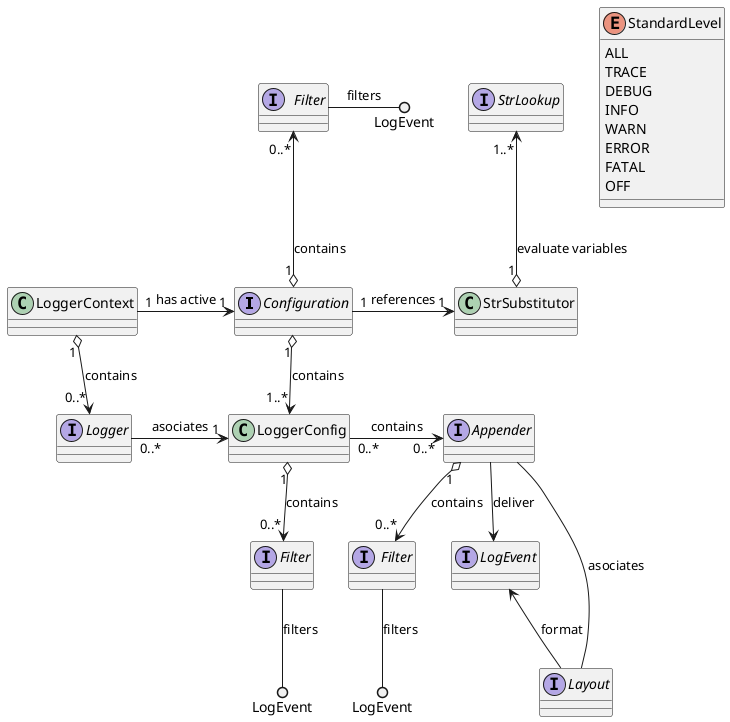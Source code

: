 @startuml
interface Configuration
interface "Filter"
interface " Filter"
interface "  Filter"

interface Logger
interface Appender

interface Layout
interface StrLookup
interface LogEvent


class StrSubstitutor

class LoggerContext

interface Logger
class LoggerConfig


LoggerContext "1" -> "1" Configuration:has active
LoggerContext "1" o--> "0..*" Logger:contains

Logger "0..*" -> "1" LoggerConfig:asociates
Configuration "1" -> "1" StrSubstitutor:references

Configuration "1" o--> "1..*" LoggerConfig:contains
Configuration "1" o-up-> "0..*" "  Filter":contains

StrSubstitutor "1" o-up-> "1..*" StrLookup:"evaluate variables"
LoggerConfig "0..*" -right-> "0..*" Appender:contains
LoggerConfig "1" o--> "0..*" Filter:contains

Appender "1" o--> "0..*" " Filter":contains
Appender - Layout:asociates
Appender --> LogEvent:deliver

LogEvent <-down- Layout:format

Filter --() LogEvent:filters
" Filter" --() LogEvent:filters
"  Filter" -() LogEvent:filters


enum StandardLevel {
ALL
TRACE
DEBUG
INFO
WARN
ERROR
FATAL
OFF
}

@enduml